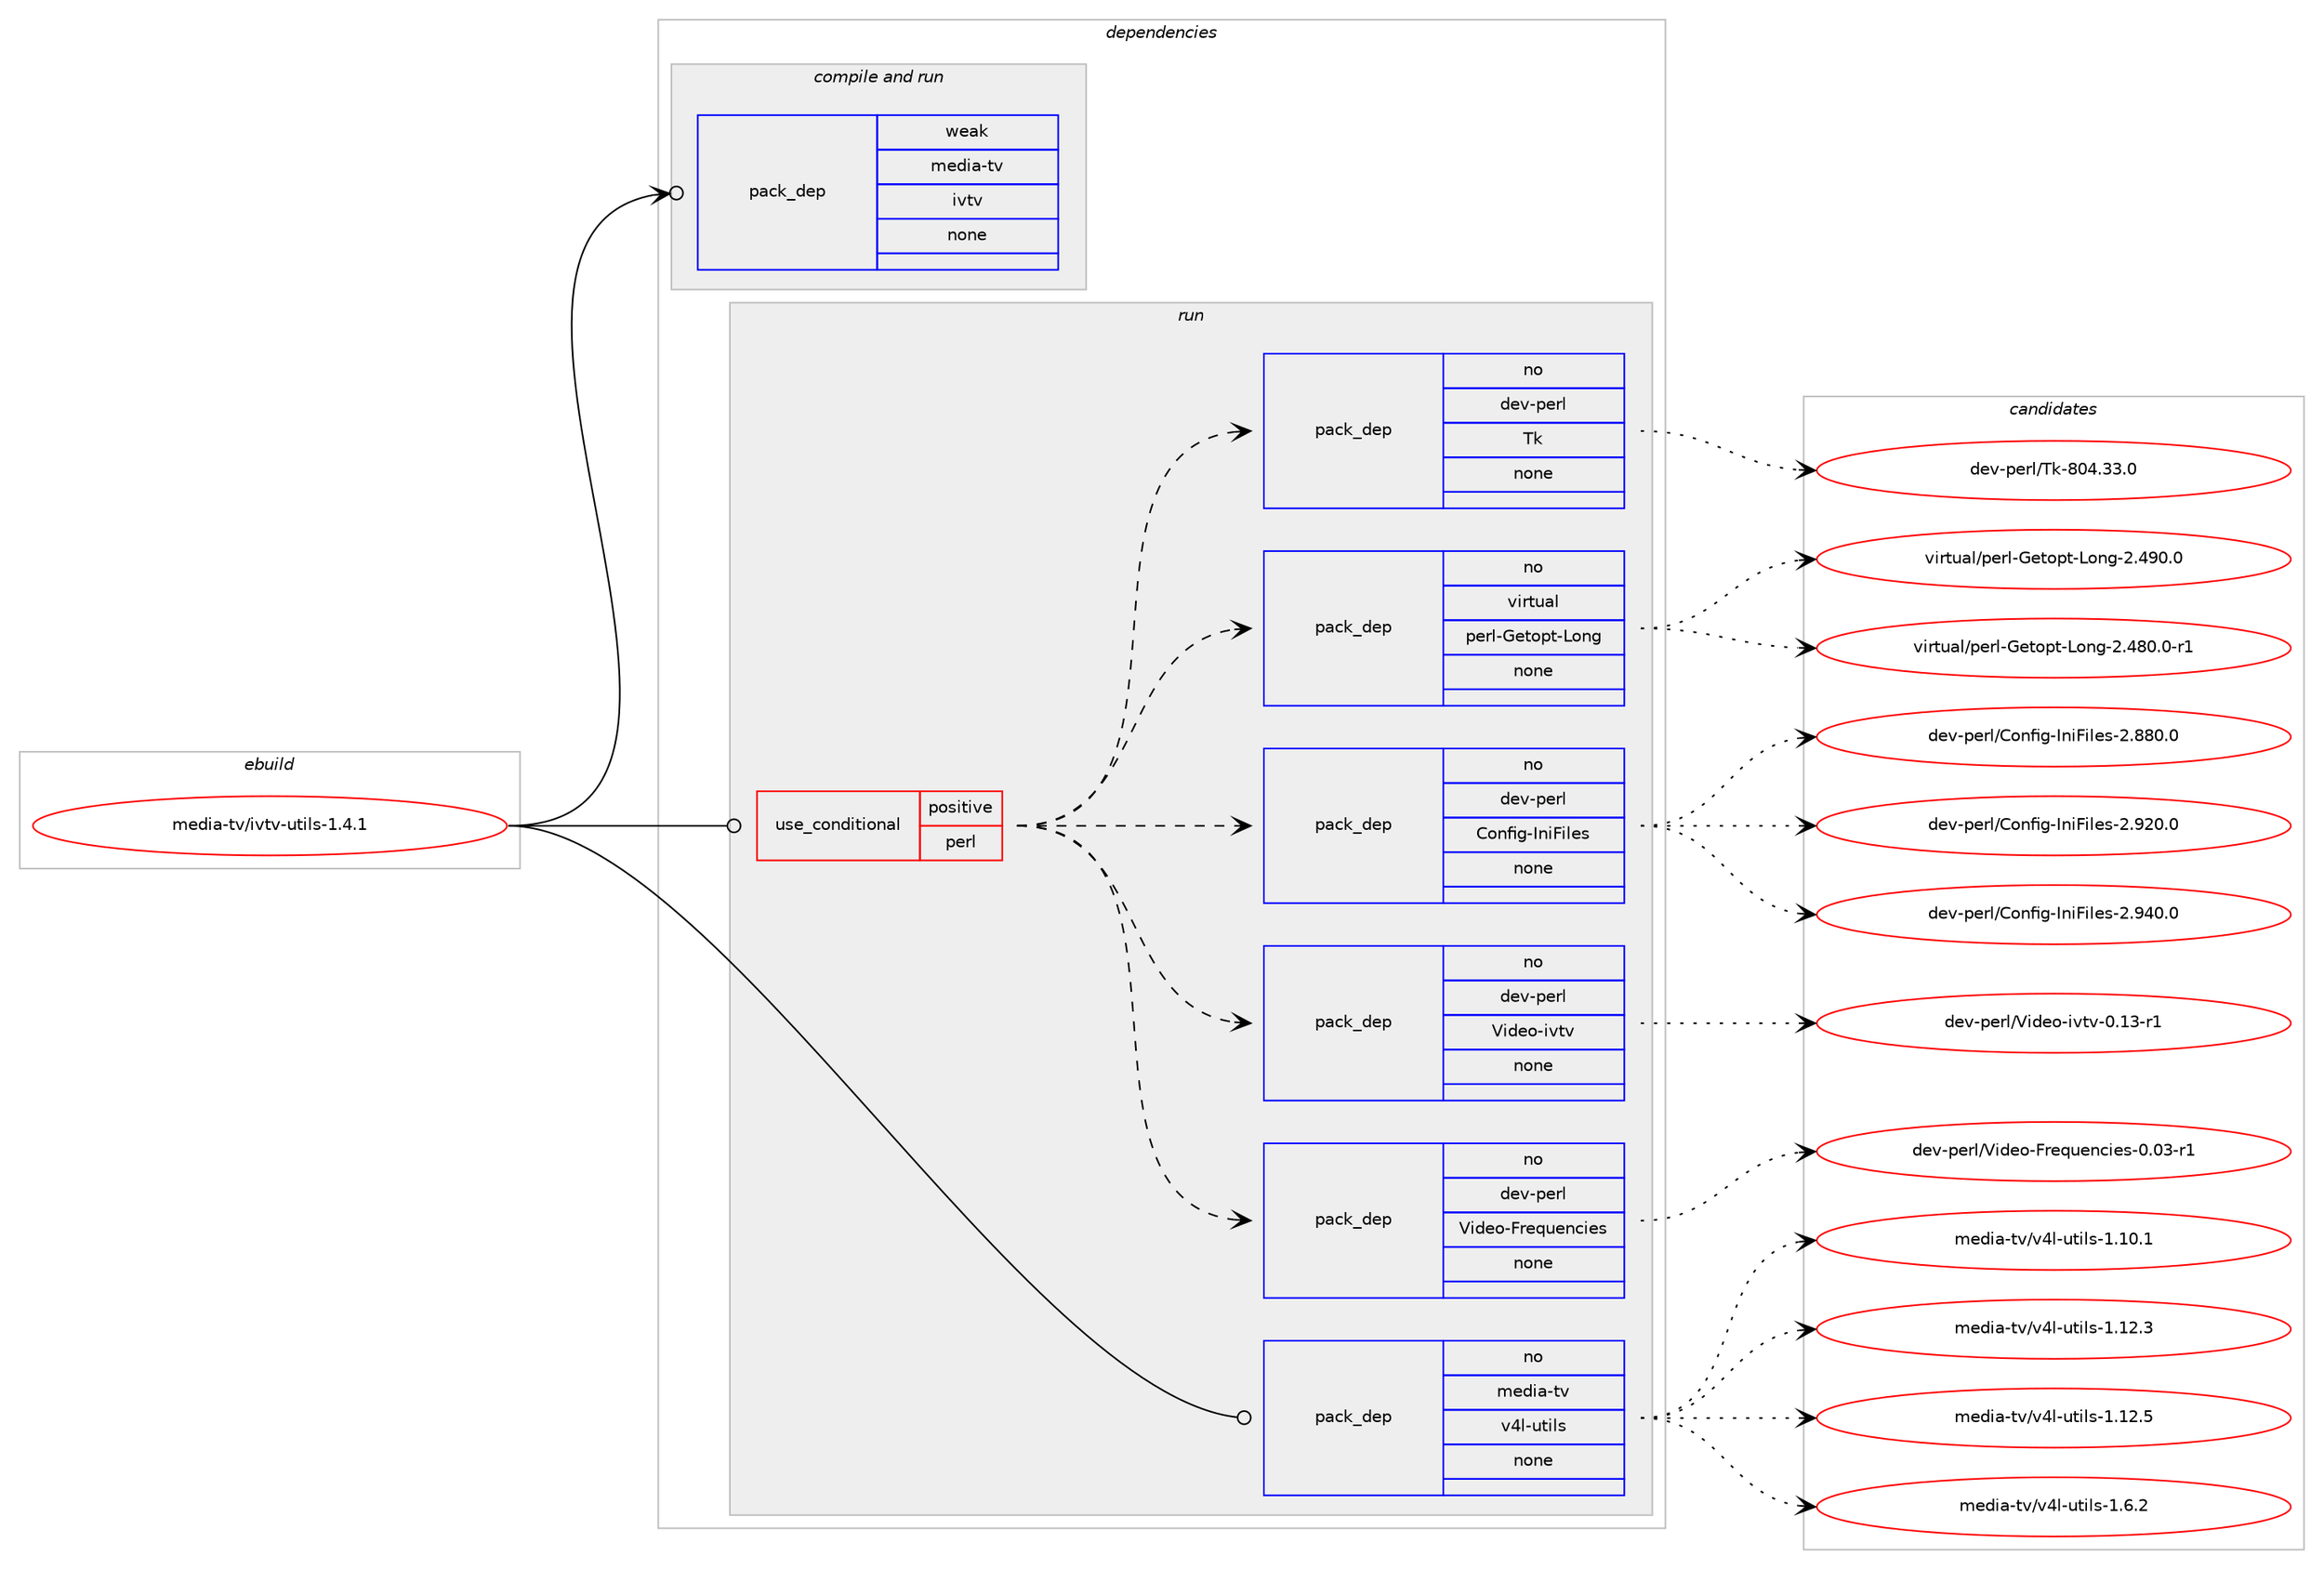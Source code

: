 digraph prolog {

# *************
# Graph options
# *************

newrank=true;
concentrate=true;
compound=true;
graph [rankdir=LR,fontname=Helvetica,fontsize=10,ranksep=1.5];#, ranksep=2.5, nodesep=0.2];
edge  [arrowhead=vee];
node  [fontname=Helvetica,fontsize=10];

# **********
# The ebuild
# **********

subgraph cluster_leftcol {
color=gray;
rank=same;
label=<<i>ebuild</i>>;
id [label="media-tv/ivtv-utils-1.4.1", color=red, width=4, href="../media-tv/ivtv-utils-1.4.1.svg"];
}

# ****************
# The dependencies
# ****************

subgraph cluster_midcol {
color=gray;
label=<<i>dependencies</i>>;
subgraph cluster_compile {
fillcolor="#eeeeee";
style=filled;
label=<<i>compile</i>>;
}
subgraph cluster_compileandrun {
fillcolor="#eeeeee";
style=filled;
label=<<i>compile and run</i>>;
subgraph pack286844 {
dependency388376 [label=<<TABLE BORDER="0" CELLBORDER="1" CELLSPACING="0" CELLPADDING="4" WIDTH="220"><TR><TD ROWSPAN="6" CELLPADDING="30">pack_dep</TD></TR><TR><TD WIDTH="110">weak</TD></TR><TR><TD>media-tv</TD></TR><TR><TD>ivtv</TD></TR><TR><TD>none</TD></TR><TR><TD></TD></TR></TABLE>>, shape=none, color=blue];
}
id:e -> dependency388376:w [weight=20,style="solid",arrowhead="odotvee"];
}
subgraph cluster_run {
fillcolor="#eeeeee";
style=filled;
label=<<i>run</i>>;
subgraph cond95229 {
dependency388377 [label=<<TABLE BORDER="0" CELLBORDER="1" CELLSPACING="0" CELLPADDING="4"><TR><TD ROWSPAN="3" CELLPADDING="10">use_conditional</TD></TR><TR><TD>positive</TD></TR><TR><TD>perl</TD></TR></TABLE>>, shape=none, color=red];
subgraph pack286845 {
dependency388378 [label=<<TABLE BORDER="0" CELLBORDER="1" CELLSPACING="0" CELLPADDING="4" WIDTH="220"><TR><TD ROWSPAN="6" CELLPADDING="30">pack_dep</TD></TR><TR><TD WIDTH="110">no</TD></TR><TR><TD>dev-perl</TD></TR><TR><TD>Video-Frequencies</TD></TR><TR><TD>none</TD></TR><TR><TD></TD></TR></TABLE>>, shape=none, color=blue];
}
dependency388377:e -> dependency388378:w [weight=20,style="dashed",arrowhead="vee"];
subgraph pack286846 {
dependency388379 [label=<<TABLE BORDER="0" CELLBORDER="1" CELLSPACING="0" CELLPADDING="4" WIDTH="220"><TR><TD ROWSPAN="6" CELLPADDING="30">pack_dep</TD></TR><TR><TD WIDTH="110">no</TD></TR><TR><TD>dev-perl</TD></TR><TR><TD>Video-ivtv</TD></TR><TR><TD>none</TD></TR><TR><TD></TD></TR></TABLE>>, shape=none, color=blue];
}
dependency388377:e -> dependency388379:w [weight=20,style="dashed",arrowhead="vee"];
subgraph pack286847 {
dependency388380 [label=<<TABLE BORDER="0" CELLBORDER="1" CELLSPACING="0" CELLPADDING="4" WIDTH="220"><TR><TD ROWSPAN="6" CELLPADDING="30">pack_dep</TD></TR><TR><TD WIDTH="110">no</TD></TR><TR><TD>dev-perl</TD></TR><TR><TD>Config-IniFiles</TD></TR><TR><TD>none</TD></TR><TR><TD></TD></TR></TABLE>>, shape=none, color=blue];
}
dependency388377:e -> dependency388380:w [weight=20,style="dashed",arrowhead="vee"];
subgraph pack286848 {
dependency388381 [label=<<TABLE BORDER="0" CELLBORDER="1" CELLSPACING="0" CELLPADDING="4" WIDTH="220"><TR><TD ROWSPAN="6" CELLPADDING="30">pack_dep</TD></TR><TR><TD WIDTH="110">no</TD></TR><TR><TD>virtual</TD></TR><TR><TD>perl-Getopt-Long</TD></TR><TR><TD>none</TD></TR><TR><TD></TD></TR></TABLE>>, shape=none, color=blue];
}
dependency388377:e -> dependency388381:w [weight=20,style="dashed",arrowhead="vee"];
subgraph pack286849 {
dependency388382 [label=<<TABLE BORDER="0" CELLBORDER="1" CELLSPACING="0" CELLPADDING="4" WIDTH="220"><TR><TD ROWSPAN="6" CELLPADDING="30">pack_dep</TD></TR><TR><TD WIDTH="110">no</TD></TR><TR><TD>dev-perl</TD></TR><TR><TD>Tk</TD></TR><TR><TD>none</TD></TR><TR><TD></TD></TR></TABLE>>, shape=none, color=blue];
}
dependency388377:e -> dependency388382:w [weight=20,style="dashed",arrowhead="vee"];
}
id:e -> dependency388377:w [weight=20,style="solid",arrowhead="odot"];
subgraph pack286850 {
dependency388383 [label=<<TABLE BORDER="0" CELLBORDER="1" CELLSPACING="0" CELLPADDING="4" WIDTH="220"><TR><TD ROWSPAN="6" CELLPADDING="30">pack_dep</TD></TR><TR><TD WIDTH="110">no</TD></TR><TR><TD>media-tv</TD></TR><TR><TD>v4l-utils</TD></TR><TR><TD>none</TD></TR><TR><TD></TD></TR></TABLE>>, shape=none, color=blue];
}
id:e -> dependency388383:w [weight=20,style="solid",arrowhead="odot"];
}
}

# **************
# The candidates
# **************

subgraph cluster_choices {
rank=same;
color=gray;
label=<<i>candidates</i>>;

subgraph choice286844 {
color=black;
nodesep=1;
}
subgraph choice286845 {
color=black;
nodesep=1;
choice10010111845112101114108478610510010111145701141011131171011109910510111545484648514511449 [label="dev-perl/Video-Frequencies-0.03-r1", color=red, width=4,href="../dev-perl/Video-Frequencies-0.03-r1.svg"];
dependency388378:e -> choice10010111845112101114108478610510010111145701141011131171011109910510111545484648514511449:w [style=dotted,weight="100"];
}
subgraph choice286846 {
color=black;
nodesep=1;
choice1001011184511210111410847861051001011114510511811611845484649514511449 [label="dev-perl/Video-ivtv-0.13-r1", color=red, width=4,href="../dev-perl/Video-ivtv-0.13-r1.svg"];
dependency388379:e -> choice1001011184511210111410847861051001011114510511811611845484649514511449:w [style=dotted,weight="100"];
}
subgraph choice286847 {
color=black;
nodesep=1;
choice1001011184511210111410847671111101021051034573110105701051081011154550465656484648 [label="dev-perl/Config-IniFiles-2.880.0", color=red, width=4,href="../dev-perl/Config-IniFiles-2.880.0.svg"];
choice1001011184511210111410847671111101021051034573110105701051081011154550465750484648 [label="dev-perl/Config-IniFiles-2.920.0", color=red, width=4,href="../dev-perl/Config-IniFiles-2.920.0.svg"];
choice1001011184511210111410847671111101021051034573110105701051081011154550465752484648 [label="dev-perl/Config-IniFiles-2.940.0", color=red, width=4,href="../dev-perl/Config-IniFiles-2.940.0.svg"];
dependency388380:e -> choice1001011184511210111410847671111101021051034573110105701051081011154550465656484648:w [style=dotted,weight="100"];
dependency388380:e -> choice1001011184511210111410847671111101021051034573110105701051081011154550465750484648:w [style=dotted,weight="100"];
dependency388380:e -> choice1001011184511210111410847671111101021051034573110105701051081011154550465752484648:w [style=dotted,weight="100"];
}
subgraph choice286848 {
color=black;
nodesep=1;
choice11810511411611797108471121011141084571101116111112116457611111010345504652564846484511449 [label="virtual/perl-Getopt-Long-2.480.0-r1", color=red, width=4,href="../virtual/perl-Getopt-Long-2.480.0-r1.svg"];
choice1181051141161179710847112101114108457110111611111211645761111101034550465257484648 [label="virtual/perl-Getopt-Long-2.490.0", color=red, width=4,href="../virtual/perl-Getopt-Long-2.490.0.svg"];
dependency388381:e -> choice11810511411611797108471121011141084571101116111112116457611111010345504652564846484511449:w [style=dotted,weight="100"];
dependency388381:e -> choice1181051141161179710847112101114108457110111611111211645761111101034550465257484648:w [style=dotted,weight="100"];
}
subgraph choice286849 {
color=black;
nodesep=1;
choice100101118451121011141084784107455648524651514648 [label="dev-perl/Tk-804.33.0", color=red, width=4,href="../dev-perl/Tk-804.33.0.svg"];
dependency388382:e -> choice100101118451121011141084784107455648524651514648:w [style=dotted,weight="100"];
}
subgraph choice286850 {
color=black;
nodesep=1;
choice109101100105974511611847118521084511711610510811545494649484649 [label="media-tv/v4l-utils-1.10.1", color=red, width=4,href="../media-tv/v4l-utils-1.10.1.svg"];
choice109101100105974511611847118521084511711610510811545494649504651 [label="media-tv/v4l-utils-1.12.3", color=red, width=4,href="../media-tv/v4l-utils-1.12.3.svg"];
choice109101100105974511611847118521084511711610510811545494649504653 [label="media-tv/v4l-utils-1.12.5", color=red, width=4,href="../media-tv/v4l-utils-1.12.5.svg"];
choice1091011001059745116118471185210845117116105108115454946544650 [label="media-tv/v4l-utils-1.6.2", color=red, width=4,href="../media-tv/v4l-utils-1.6.2.svg"];
dependency388383:e -> choice109101100105974511611847118521084511711610510811545494649484649:w [style=dotted,weight="100"];
dependency388383:e -> choice109101100105974511611847118521084511711610510811545494649504651:w [style=dotted,weight="100"];
dependency388383:e -> choice109101100105974511611847118521084511711610510811545494649504653:w [style=dotted,weight="100"];
dependency388383:e -> choice1091011001059745116118471185210845117116105108115454946544650:w [style=dotted,weight="100"];
}
}

}
